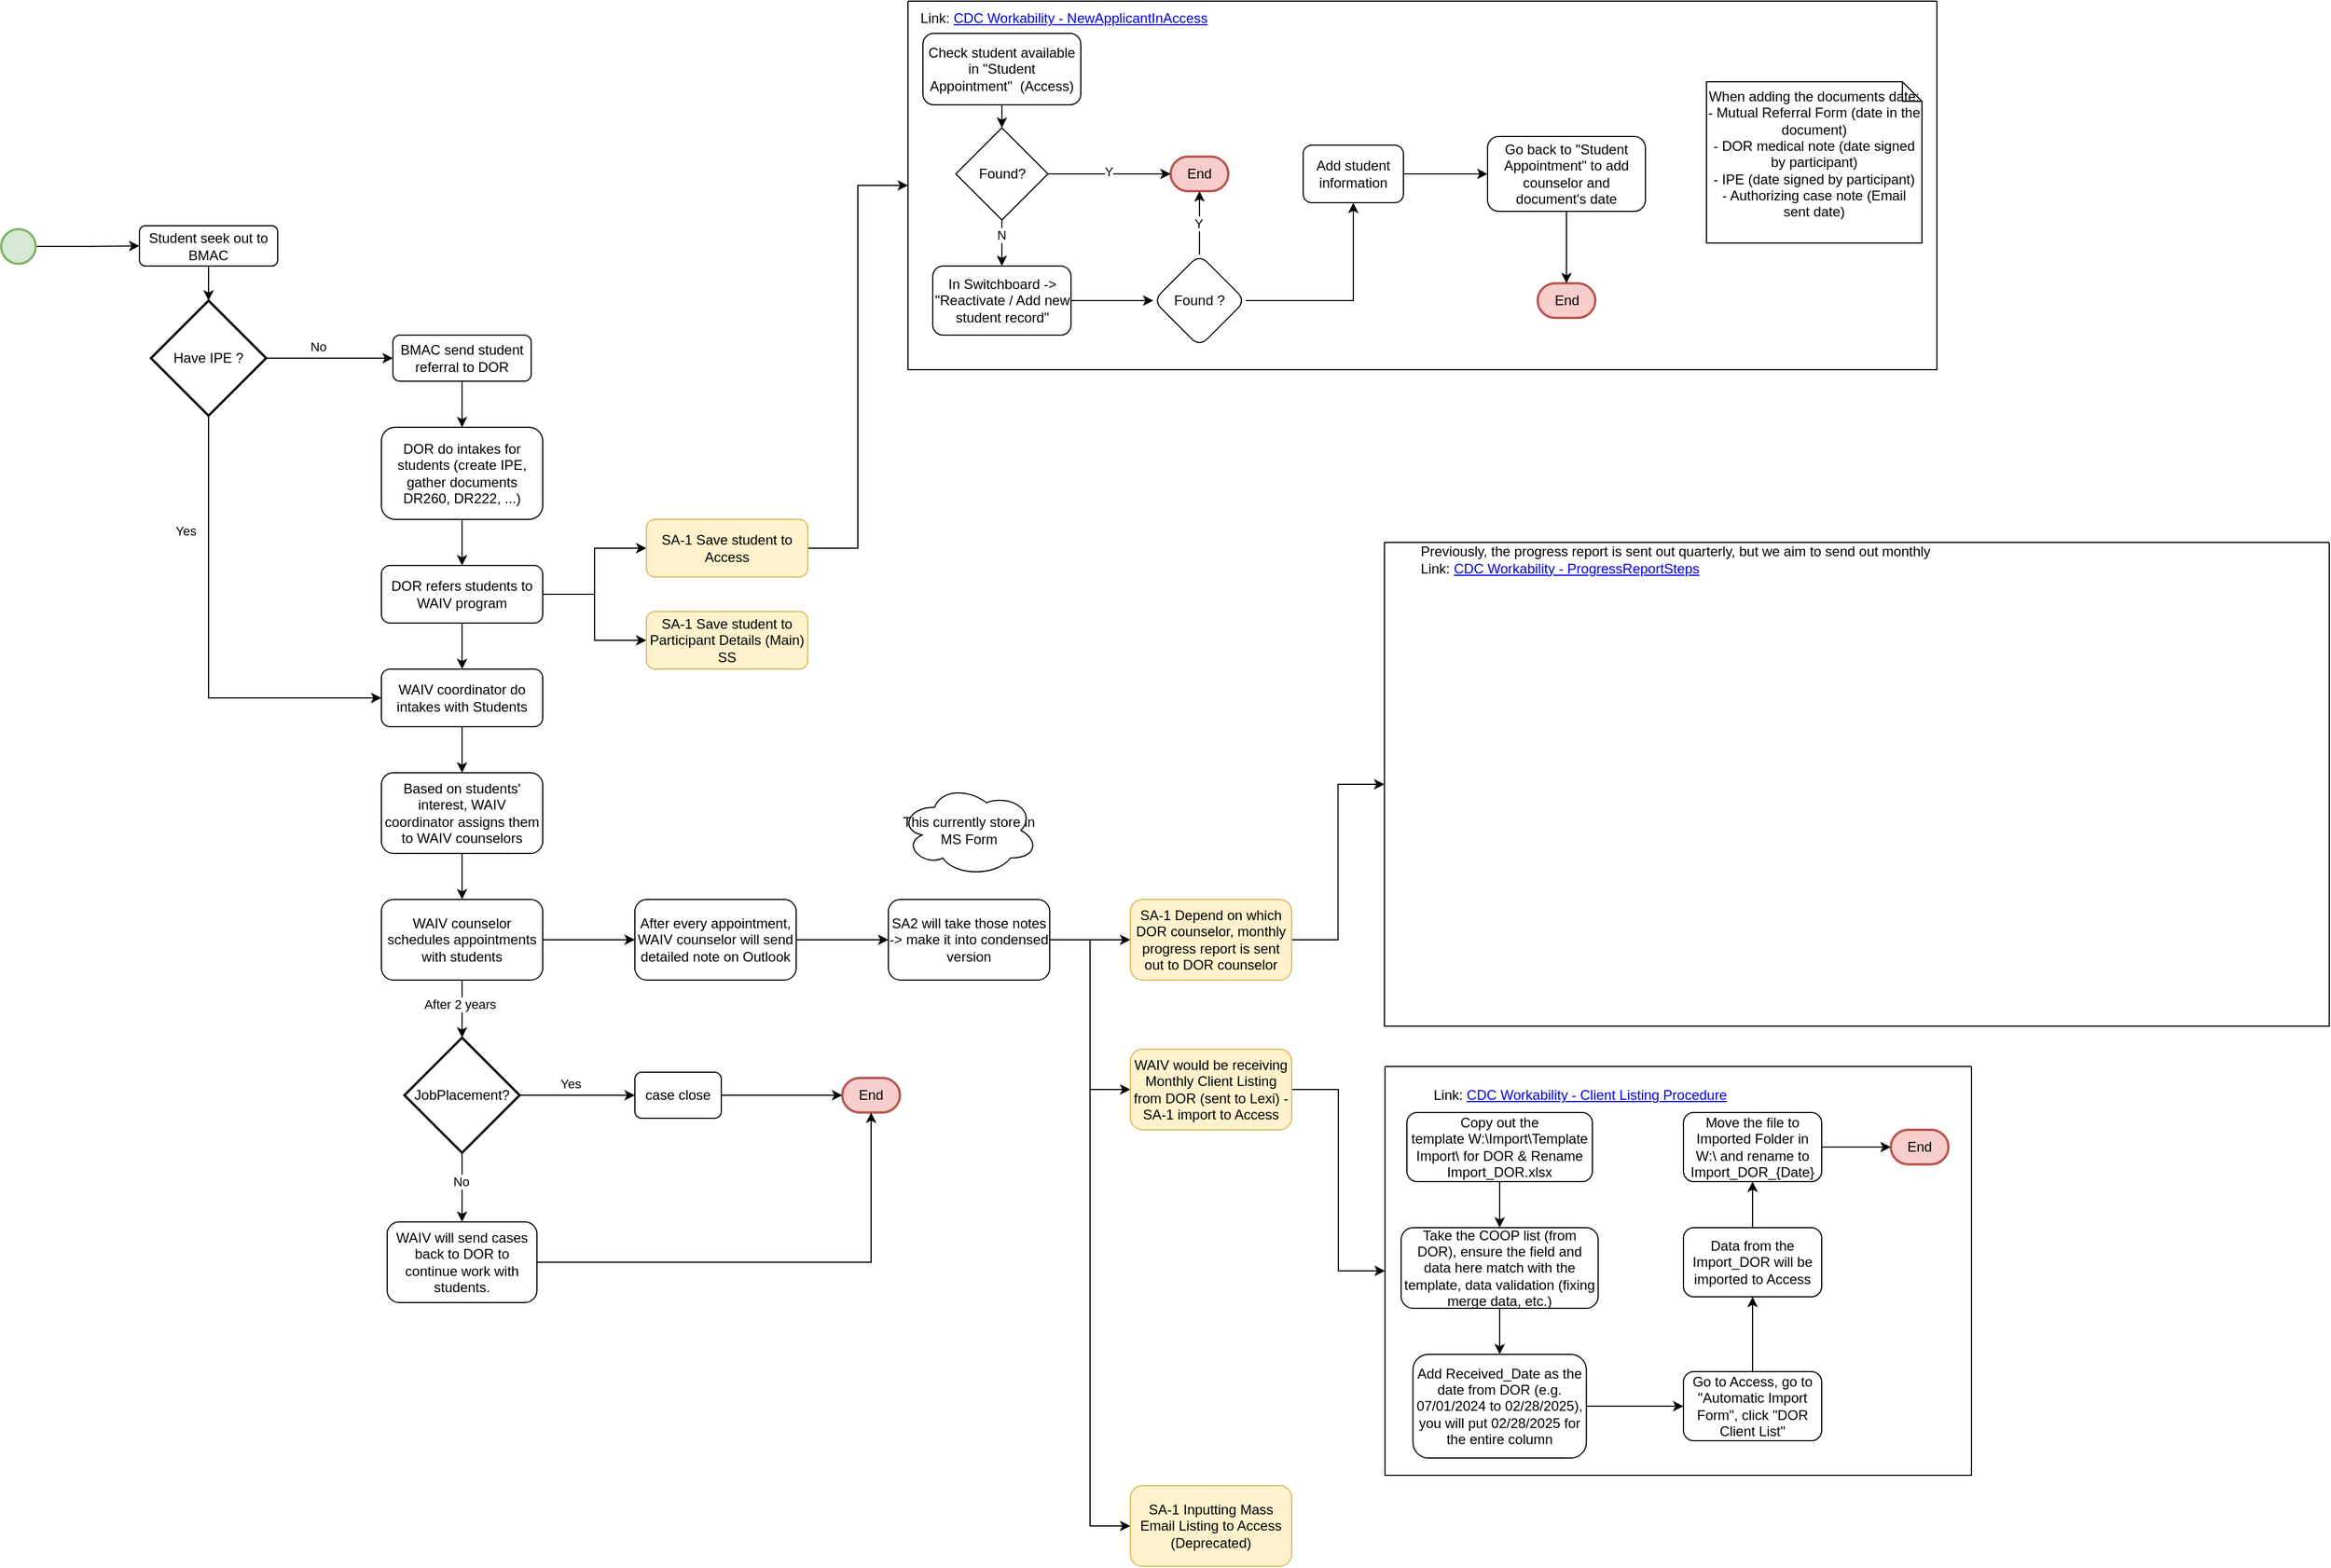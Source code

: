 <mxfile version="26.2.12">
  <diagram id="C5RBs43oDa-KdzZeNtuy" name="Page-1">
    <mxGraphModel dx="1420" dy="1955" grid="1" gridSize="10" guides="1" tooltips="1" connect="1" arrows="1" fold="1" page="1" pageScale="1" pageWidth="827" pageHeight="1169" math="0" shadow="0">
      <root>
        <mxCell id="WIyWlLk6GJQsqaUBKTNV-0" />
        <mxCell id="WIyWlLk6GJQsqaUBKTNV-1" parent="WIyWlLk6GJQsqaUBKTNV-0" />
        <mxCell id="_nmG_EsVDidJPEz30VU9-44" style="edgeStyle=orthogonalEdgeStyle;rounded=0;orthogonalLoop=1;jettySize=auto;html=1;exitX=0.5;exitY=1;exitDx=0;exitDy=0;entryX=0.5;entryY=0;entryDx=0;entryDy=0;" parent="WIyWlLk6GJQsqaUBKTNV-1" source="WIyWlLk6GJQsqaUBKTNV-3" target="_nmG_EsVDidJPEz30VU9-4" edge="1">
          <mxGeometry relative="1" as="geometry" />
        </mxCell>
        <mxCell id="WIyWlLk6GJQsqaUBKTNV-3" value="BMAC send student referral to DOR" style="rounded=1;whiteSpace=wrap;html=1;fontSize=12;glass=0;strokeWidth=1;shadow=0;" parent="WIyWlLk6GJQsqaUBKTNV-1" vertex="1">
          <mxGeometry x="380" y="100" width="120" height="40" as="geometry" />
        </mxCell>
        <mxCell id="_nmG_EsVDidJPEz30VU9-3" style="edgeStyle=orthogonalEdgeStyle;rounded=0;orthogonalLoop=1;jettySize=auto;html=1;exitX=1;exitY=0.5;exitDx=0;exitDy=0;exitPerimeter=0;entryX=0;entryY=0.5;entryDx=0;entryDy=0;" parent="WIyWlLk6GJQsqaUBKTNV-1" source="_nmG_EsVDidJPEz30VU9-0" target="_nmG_EsVDidJPEz30VU9-1" edge="1">
          <mxGeometry relative="1" as="geometry" />
        </mxCell>
        <mxCell id="_nmG_EsVDidJPEz30VU9-0" value="" style="strokeWidth=2;html=1;shape=mxgraph.flowchart.start_2;whiteSpace=wrap;fillColor=#d5e8d4;strokeColor=#82b366;" parent="WIyWlLk6GJQsqaUBKTNV-1" vertex="1">
          <mxGeometry x="40" y="8" width="30" height="30" as="geometry" />
        </mxCell>
        <mxCell id="_nmG_EsVDidJPEz30VU9-1" value="Student seek out to BMAC" style="rounded=1;whiteSpace=wrap;html=1;" parent="WIyWlLk6GJQsqaUBKTNV-1" vertex="1">
          <mxGeometry x="160" y="5" width="120" height="35" as="geometry" />
        </mxCell>
        <mxCell id="_nmG_EsVDidJPEz30VU9-7" value="" style="edgeStyle=orthogonalEdgeStyle;rounded=0;orthogonalLoop=1;jettySize=auto;html=1;" parent="WIyWlLk6GJQsqaUBKTNV-1" source="_nmG_EsVDidJPEz30VU9-4" target="_nmG_EsVDidJPEz30VU9-6" edge="1">
          <mxGeometry relative="1" as="geometry" />
        </mxCell>
        <mxCell id="_nmG_EsVDidJPEz30VU9-4" value="DOR do intakes for students (create IPE, gather documents DR260, DR222, ...)" style="rounded=1;whiteSpace=wrap;html=1;fontSize=12;glass=0;strokeWidth=1;shadow=0;" parent="WIyWlLk6GJQsqaUBKTNV-1" vertex="1">
          <mxGeometry x="370" y="180" width="140" height="80" as="geometry" />
        </mxCell>
        <mxCell id="_nmG_EsVDidJPEz30VU9-9" value="" style="edgeStyle=orthogonalEdgeStyle;rounded=0;orthogonalLoop=1;jettySize=auto;html=1;" parent="WIyWlLk6GJQsqaUBKTNV-1" source="_nmG_EsVDidJPEz30VU9-6" target="_nmG_EsVDidJPEz30VU9-8" edge="1">
          <mxGeometry relative="1" as="geometry" />
        </mxCell>
        <mxCell id="ooBP4RP4iMkbLxyPNMtn-1" style="edgeStyle=orthogonalEdgeStyle;rounded=0;orthogonalLoop=1;jettySize=auto;html=1;exitX=1;exitY=0.5;exitDx=0;exitDy=0;" parent="WIyWlLk6GJQsqaUBKTNV-1" source="_nmG_EsVDidJPEz30VU9-6" target="_nmG_EsVDidJPEz30VU9-11" edge="1">
          <mxGeometry relative="1" as="geometry" />
        </mxCell>
        <mxCell id="ooBP4RP4iMkbLxyPNMtn-2" style="edgeStyle=orthogonalEdgeStyle;rounded=0;orthogonalLoop=1;jettySize=auto;html=1;exitX=1;exitY=0.5;exitDx=0;exitDy=0;" parent="WIyWlLk6GJQsqaUBKTNV-1" source="_nmG_EsVDidJPEz30VU9-6" target="ooBP4RP4iMkbLxyPNMtn-0" edge="1">
          <mxGeometry relative="1" as="geometry" />
        </mxCell>
        <mxCell id="_nmG_EsVDidJPEz30VU9-6" value="DOR refers students to WAIV program" style="rounded=1;whiteSpace=wrap;html=1;fontSize=12;glass=0;strokeWidth=1;shadow=0;" parent="WIyWlLk6GJQsqaUBKTNV-1" vertex="1">
          <mxGeometry x="370" y="300" width="140" height="50" as="geometry" />
        </mxCell>
        <mxCell id="_nmG_EsVDidJPEz30VU9-14" value="" style="edgeStyle=orthogonalEdgeStyle;rounded=0;orthogonalLoop=1;jettySize=auto;html=1;" parent="WIyWlLk6GJQsqaUBKTNV-1" source="_nmG_EsVDidJPEz30VU9-8" target="_nmG_EsVDidJPEz30VU9-13" edge="1">
          <mxGeometry relative="1" as="geometry" />
        </mxCell>
        <mxCell id="_nmG_EsVDidJPEz30VU9-8" value="WAIV coordinator do intakes with Students" style="rounded=1;whiteSpace=wrap;html=1;fontSize=12;glass=0;strokeWidth=1;shadow=0;" parent="WIyWlLk6GJQsqaUBKTNV-1" vertex="1">
          <mxGeometry x="370" y="390" width="140" height="50" as="geometry" />
        </mxCell>
        <mxCell id="ooBP4RP4iMkbLxyPNMtn-10" style="edgeStyle=orthogonalEdgeStyle;rounded=0;orthogonalLoop=1;jettySize=auto;html=1;exitX=1;exitY=0.5;exitDx=0;exitDy=0;entryX=0;entryY=0.5;entryDx=0;entryDy=0;" parent="WIyWlLk6GJQsqaUBKTNV-1" source="_nmG_EsVDidJPEz30VU9-11" target="ooBP4RP4iMkbLxyPNMtn-3" edge="1">
          <mxGeometry relative="1" as="geometry" />
        </mxCell>
        <mxCell id="_nmG_EsVDidJPEz30VU9-11" value="SA-1 Save student to Access" style="rounded=1;whiteSpace=wrap;html=1;fontSize=12;glass=0;strokeWidth=1;shadow=0;fillColor=#fff2cc;strokeColor=#d6b656;" parent="WIyWlLk6GJQsqaUBKTNV-1" vertex="1">
          <mxGeometry x="600" y="260" width="140" height="50" as="geometry" />
        </mxCell>
        <mxCell id="_nmG_EsVDidJPEz30VU9-16" value="" style="edgeStyle=orthogonalEdgeStyle;rounded=0;orthogonalLoop=1;jettySize=auto;html=1;" parent="WIyWlLk6GJQsqaUBKTNV-1" source="_nmG_EsVDidJPEz30VU9-13" target="_nmG_EsVDidJPEz30VU9-15" edge="1">
          <mxGeometry relative="1" as="geometry" />
        </mxCell>
        <mxCell id="_nmG_EsVDidJPEz30VU9-13" value="Based on students&#39; interest, WAIV coordinator assigns them to WAIV counselors" style="rounded=1;whiteSpace=wrap;html=1;fontSize=12;glass=0;strokeWidth=1;shadow=0;" parent="WIyWlLk6GJQsqaUBKTNV-1" vertex="1">
          <mxGeometry x="370" y="480" width="140" height="70" as="geometry" />
        </mxCell>
        <mxCell id="_nmG_EsVDidJPEz30VU9-18" value="" style="edgeStyle=orthogonalEdgeStyle;rounded=0;orthogonalLoop=1;jettySize=auto;html=1;" parent="WIyWlLk6GJQsqaUBKTNV-1" source="_nmG_EsVDidJPEz30VU9-15" target="_nmG_EsVDidJPEz30VU9-17" edge="1">
          <mxGeometry relative="1" as="geometry" />
        </mxCell>
        <mxCell id="_nmG_EsVDidJPEz30VU9-15" value="WAIV counselor schedules appointments with students" style="rounded=1;whiteSpace=wrap;html=1;fontSize=12;glass=0;strokeWidth=1;shadow=0;" parent="WIyWlLk6GJQsqaUBKTNV-1" vertex="1">
          <mxGeometry x="370" y="590" width="140" height="70" as="geometry" />
        </mxCell>
        <mxCell id="_nmG_EsVDidJPEz30VU9-20" value="" style="edgeStyle=orthogonalEdgeStyle;rounded=0;orthogonalLoop=1;jettySize=auto;html=1;" parent="WIyWlLk6GJQsqaUBKTNV-1" source="_nmG_EsVDidJPEz30VU9-17" target="_nmG_EsVDidJPEz30VU9-19" edge="1">
          <mxGeometry relative="1" as="geometry" />
        </mxCell>
        <mxCell id="_nmG_EsVDidJPEz30VU9-17" value="After every appointment, WAIV counselor will send detailed note on Outlook" style="rounded=1;whiteSpace=wrap;html=1;fontSize=12;glass=0;strokeWidth=1;shadow=0;" parent="WIyWlLk6GJQsqaUBKTNV-1" vertex="1">
          <mxGeometry x="590" y="590" width="140" height="70" as="geometry" />
        </mxCell>
        <mxCell id="_nmG_EsVDidJPEz30VU9-27" style="edgeStyle=orthogonalEdgeStyle;rounded=0;orthogonalLoop=1;jettySize=auto;html=1;exitX=1;exitY=0.5;exitDx=0;exitDy=0;" parent="WIyWlLk6GJQsqaUBKTNV-1" source="_nmG_EsVDidJPEz30VU9-19" target="_nmG_EsVDidJPEz30VU9-25" edge="1">
          <mxGeometry relative="1" as="geometry" />
        </mxCell>
        <mxCell id="ooBP4RP4iMkbLxyPNMtn-36" style="edgeStyle=orthogonalEdgeStyle;rounded=0;orthogonalLoop=1;jettySize=auto;html=1;exitX=1;exitY=0.5;exitDx=0;exitDy=0;entryX=0;entryY=0.5;entryDx=0;entryDy=0;" parent="WIyWlLk6GJQsqaUBKTNV-1" source="_nmG_EsVDidJPEz30VU9-19" target="ooBP4RP4iMkbLxyPNMtn-35" edge="1">
          <mxGeometry relative="1" as="geometry" />
        </mxCell>
        <mxCell id="qoVnW_M60Oqj22QmO2t5-1" style="edgeStyle=orthogonalEdgeStyle;rounded=0;orthogonalLoop=1;jettySize=auto;html=1;exitX=1;exitY=0.5;exitDx=0;exitDy=0;entryX=0;entryY=0.5;entryDx=0;entryDy=0;" edge="1" parent="WIyWlLk6GJQsqaUBKTNV-1" source="_nmG_EsVDidJPEz30VU9-19" target="qoVnW_M60Oqj22QmO2t5-0">
          <mxGeometry relative="1" as="geometry" />
        </mxCell>
        <mxCell id="_nmG_EsVDidJPEz30VU9-19" value="SA2 will take those notes -&amp;gt; make it into condensed version" style="rounded=1;whiteSpace=wrap;html=1;fontSize=12;glass=0;strokeWidth=1;shadow=0;" parent="WIyWlLk6GJQsqaUBKTNV-1" vertex="1">
          <mxGeometry x="810" y="590" width="140" height="70" as="geometry" />
        </mxCell>
        <mxCell id="_nmG_EsVDidJPEz30VU9-21" value="case close" style="rounded=1;whiteSpace=wrap;html=1;fontSize=12;glass=0;strokeWidth=1;shadow=0;" parent="WIyWlLk6GJQsqaUBKTNV-1" vertex="1">
          <mxGeometry x="590" y="740" width="75" height="40" as="geometry" />
        </mxCell>
        <mxCell id="ooBP4RP4iMkbLxyPNMtn-38" style="edgeStyle=orthogonalEdgeStyle;rounded=0;orthogonalLoop=1;jettySize=auto;html=1;exitX=1;exitY=0.5;exitDx=0;exitDy=0;entryX=0;entryY=0.5;entryDx=0;entryDy=0;" parent="WIyWlLk6GJQsqaUBKTNV-1" source="_nmG_EsVDidJPEz30VU9-25" target="ooBP4RP4iMkbLxyPNMtn-31" edge="1">
          <mxGeometry relative="1" as="geometry" />
        </mxCell>
        <mxCell id="_nmG_EsVDidJPEz30VU9-25" value="SA-1 Depend on which DOR counselor, monthly progress report is sent out to DOR counselor" style="rounded=1;whiteSpace=wrap;html=1;fontSize=12;glass=0;strokeWidth=1;shadow=0;fillColor=#fff2cc;strokeColor=#d6b656;" parent="WIyWlLk6GJQsqaUBKTNV-1" vertex="1">
          <mxGeometry x="1020" y="590" width="140" height="70" as="geometry" />
        </mxCell>
        <mxCell id="_nmG_EsVDidJPEz30VU9-31" value="" style="edgeStyle=orthogonalEdgeStyle;rounded=0;orthogonalLoop=1;jettySize=auto;html=1;entryX=0;entryY=0.5;entryDx=0;entryDy=0;" parent="WIyWlLk6GJQsqaUBKTNV-1" source="_nmG_EsVDidJPEz30VU9-28" target="_nmG_EsVDidJPEz30VU9-21" edge="1">
          <mxGeometry relative="1" as="geometry">
            <mxPoint x="590" y="750" as="targetPoint" />
          </mxGeometry>
        </mxCell>
        <mxCell id="_nmG_EsVDidJPEz30VU9-32" value="Yes" style="edgeLabel;html=1;align=center;verticalAlign=middle;resizable=0;points=[];" parent="_nmG_EsVDidJPEz30VU9-31" vertex="1" connectable="0">
          <mxGeometry x="-0.12" relative="1" as="geometry">
            <mxPoint y="-10" as="offset" />
          </mxGeometry>
        </mxCell>
        <mxCell id="_nmG_EsVDidJPEz30VU9-34" style="edgeStyle=orthogonalEdgeStyle;rounded=0;orthogonalLoop=1;jettySize=auto;html=1;exitX=0.5;exitY=1;exitDx=0;exitDy=0;exitPerimeter=0;entryX=0.5;entryY=0;entryDx=0;entryDy=0;" parent="WIyWlLk6GJQsqaUBKTNV-1" source="_nmG_EsVDidJPEz30VU9-28" target="_nmG_EsVDidJPEz30VU9-33" edge="1">
          <mxGeometry relative="1" as="geometry" />
        </mxCell>
        <mxCell id="_nmG_EsVDidJPEz30VU9-37" value="No" style="edgeLabel;html=1;align=center;verticalAlign=middle;resizable=0;points=[];" parent="_nmG_EsVDidJPEz30VU9-34" vertex="1" connectable="0">
          <mxGeometry x="-0.167" y="-1" relative="1" as="geometry">
            <mxPoint as="offset" />
          </mxGeometry>
        </mxCell>
        <mxCell id="_nmG_EsVDidJPEz30VU9-28" value="JobPlacement?" style="strokeWidth=2;html=1;shape=mxgraph.flowchart.decision;whiteSpace=wrap;" parent="WIyWlLk6GJQsqaUBKTNV-1" vertex="1">
          <mxGeometry x="390" y="710" width="100" height="100" as="geometry" />
        </mxCell>
        <mxCell id="_nmG_EsVDidJPEz30VU9-29" style="edgeStyle=orthogonalEdgeStyle;rounded=0;orthogonalLoop=1;jettySize=auto;html=1;exitX=0.5;exitY=1;exitDx=0;exitDy=0;entryX=0.5;entryY=0;entryDx=0;entryDy=0;entryPerimeter=0;" parent="WIyWlLk6GJQsqaUBKTNV-1" source="_nmG_EsVDidJPEz30VU9-15" target="_nmG_EsVDidJPEz30VU9-28" edge="1">
          <mxGeometry relative="1" as="geometry" />
        </mxCell>
        <mxCell id="_nmG_EsVDidJPEz30VU9-39" value="After 2 years" style="edgeLabel;html=1;align=center;verticalAlign=middle;resizable=0;points=[];" parent="_nmG_EsVDidJPEz30VU9-29" vertex="1" connectable="0">
          <mxGeometry x="-0.16" y="-2" relative="1" as="geometry">
            <mxPoint as="offset" />
          </mxGeometry>
        </mxCell>
        <mxCell id="_nmG_EsVDidJPEz30VU9-33" value="WAIV will send cases back to DOR to continue work with students." style="rounded=1;whiteSpace=wrap;html=1;" parent="WIyWlLk6GJQsqaUBKTNV-1" vertex="1">
          <mxGeometry x="375" y="870" width="130" height="70" as="geometry" />
        </mxCell>
        <mxCell id="_nmG_EsVDidJPEz30VU9-35" value="End" style="strokeWidth=2;html=1;shape=mxgraph.flowchart.terminator;whiteSpace=wrap;fillColor=#f8cecc;strokeColor=#b85450;" parent="WIyWlLk6GJQsqaUBKTNV-1" vertex="1">
          <mxGeometry x="770" y="745" width="50" height="30" as="geometry" />
        </mxCell>
        <mxCell id="_nmG_EsVDidJPEz30VU9-36" style="edgeStyle=orthogonalEdgeStyle;rounded=0;orthogonalLoop=1;jettySize=auto;html=1;exitX=1;exitY=0.5;exitDx=0;exitDy=0;entryX=0;entryY=0.5;entryDx=0;entryDy=0;entryPerimeter=0;" parent="WIyWlLk6GJQsqaUBKTNV-1" source="_nmG_EsVDidJPEz30VU9-21" target="_nmG_EsVDidJPEz30VU9-35" edge="1">
          <mxGeometry relative="1" as="geometry" />
        </mxCell>
        <mxCell id="_nmG_EsVDidJPEz30VU9-38" style="edgeStyle=orthogonalEdgeStyle;rounded=0;orthogonalLoop=1;jettySize=auto;html=1;exitX=1;exitY=0.5;exitDx=0;exitDy=0;entryX=0.5;entryY=1;entryDx=0;entryDy=0;entryPerimeter=0;" parent="WIyWlLk6GJQsqaUBKTNV-1" source="_nmG_EsVDidJPEz30VU9-33" target="_nmG_EsVDidJPEz30VU9-35" edge="1">
          <mxGeometry relative="1" as="geometry" />
        </mxCell>
        <mxCell id="_nmG_EsVDidJPEz30VU9-40" value="This currently store in MS Form" style="ellipse;shape=cloud;whiteSpace=wrap;html=1;" parent="WIyWlLk6GJQsqaUBKTNV-1" vertex="1">
          <mxGeometry x="820" y="490" width="120" height="80" as="geometry" />
        </mxCell>
        <mxCell id="_nmG_EsVDidJPEz30VU9-43" style="edgeStyle=orthogonalEdgeStyle;rounded=0;orthogonalLoop=1;jettySize=auto;html=1;exitX=1;exitY=0.5;exitDx=0;exitDy=0;exitPerimeter=0;entryX=0;entryY=0.5;entryDx=0;entryDy=0;" parent="WIyWlLk6GJQsqaUBKTNV-1" source="_nmG_EsVDidJPEz30VU9-41" target="WIyWlLk6GJQsqaUBKTNV-3" edge="1">
          <mxGeometry relative="1" as="geometry" />
        </mxCell>
        <mxCell id="_nmG_EsVDidJPEz30VU9-45" value="No" style="edgeLabel;html=1;align=center;verticalAlign=middle;resizable=0;points=[];" parent="_nmG_EsVDidJPEz30VU9-43" vertex="1" connectable="0">
          <mxGeometry x="-0.178" y="-1" relative="1" as="geometry">
            <mxPoint y="-11" as="offset" />
          </mxGeometry>
        </mxCell>
        <mxCell id="_nmG_EsVDidJPEz30VU9-46" style="edgeStyle=orthogonalEdgeStyle;rounded=0;orthogonalLoop=1;jettySize=auto;html=1;exitX=0.5;exitY=1;exitDx=0;exitDy=0;exitPerimeter=0;entryX=0;entryY=0.5;entryDx=0;entryDy=0;" parent="WIyWlLk6GJQsqaUBKTNV-1" source="_nmG_EsVDidJPEz30VU9-41" target="_nmG_EsVDidJPEz30VU9-8" edge="1">
          <mxGeometry relative="1" as="geometry" />
        </mxCell>
        <mxCell id="_nmG_EsVDidJPEz30VU9-47" value="Yes" style="edgeLabel;html=1;align=center;verticalAlign=middle;resizable=0;points=[];" parent="_nmG_EsVDidJPEz30VU9-46" vertex="1" connectable="0">
          <mxGeometry x="-0.493" y="-1" relative="1" as="geometry">
            <mxPoint x="-19" as="offset" />
          </mxGeometry>
        </mxCell>
        <mxCell id="_nmG_EsVDidJPEz30VU9-41" value="Have IPE ?" style="strokeWidth=2;html=1;shape=mxgraph.flowchart.decision;whiteSpace=wrap;" parent="WIyWlLk6GJQsqaUBKTNV-1" vertex="1">
          <mxGeometry x="170" y="70" width="100" height="100" as="geometry" />
        </mxCell>
        <mxCell id="_nmG_EsVDidJPEz30VU9-42" style="edgeStyle=orthogonalEdgeStyle;rounded=0;orthogonalLoop=1;jettySize=auto;html=1;exitX=0.5;exitY=1;exitDx=0;exitDy=0;entryX=0.5;entryY=0;entryDx=0;entryDy=0;entryPerimeter=0;" parent="WIyWlLk6GJQsqaUBKTNV-1" source="_nmG_EsVDidJPEz30VU9-1" target="_nmG_EsVDidJPEz30VU9-41" edge="1">
          <mxGeometry relative="1" as="geometry" />
        </mxCell>
        <mxCell id="ooBP4RP4iMkbLxyPNMtn-0" value="SA-1 Save student to Participant Details (Main) SS" style="rounded=1;whiteSpace=wrap;html=1;fontSize=12;glass=0;strokeWidth=1;shadow=0;fillColor=#fff2cc;strokeColor=#d6b656;" parent="WIyWlLk6GJQsqaUBKTNV-1" vertex="1">
          <mxGeometry x="600" y="340" width="140" height="50" as="geometry" />
        </mxCell>
        <mxCell id="ooBP4RP4iMkbLxyPNMtn-3" value="" style="swimlane;startSize=0;" parent="WIyWlLk6GJQsqaUBKTNV-1" vertex="1">
          <mxGeometry x="827" y="-190" width="893" height="320" as="geometry" />
        </mxCell>
        <mxCell id="ooBP4RP4iMkbLxyPNMtn-4" value="Link:&amp;nbsp;&lt;a href=&quot;https://csulb.sharepoint.com/sites/CDC-Workability/Wiki/NewApplicantInAccess.aspx&quot;&gt;CDC Workability - NewApplicantInAccess&lt;/a&gt;" style="text;html=1;align=center;verticalAlign=middle;resizable=0;points=[];autosize=1;strokeColor=none;fillColor=none;" parent="ooBP4RP4iMkbLxyPNMtn-3" vertex="1">
          <mxGeometry width="270" height="30" as="geometry" />
        </mxCell>
        <mxCell id="ooBP4RP4iMkbLxyPNMtn-7" style="edgeStyle=orthogonalEdgeStyle;rounded=0;orthogonalLoop=1;jettySize=auto;html=1;exitX=0.5;exitY=1;exitDx=0;exitDy=0;entryX=0.5;entryY=0;entryDx=0;entryDy=0;" parent="ooBP4RP4iMkbLxyPNMtn-3" source="ooBP4RP4iMkbLxyPNMtn-5" target="ooBP4RP4iMkbLxyPNMtn-6" edge="1">
          <mxGeometry relative="1" as="geometry" />
        </mxCell>
        <mxCell id="ooBP4RP4iMkbLxyPNMtn-5" value="Check student available in &quot;Student Appointment&quot;&amp;nbsp; (Access)" style="rounded=1;whiteSpace=wrap;html=1;" parent="ooBP4RP4iMkbLxyPNMtn-3" vertex="1">
          <mxGeometry x="13" y="28" width="137" height="62" as="geometry" />
        </mxCell>
        <mxCell id="ooBP4RP4iMkbLxyPNMtn-13" style="edgeStyle=orthogonalEdgeStyle;rounded=0;orthogonalLoop=1;jettySize=auto;html=1;exitX=0.5;exitY=1;exitDx=0;exitDy=0;" parent="ooBP4RP4iMkbLxyPNMtn-3" source="ooBP4RP4iMkbLxyPNMtn-6" target="ooBP4RP4iMkbLxyPNMtn-11" edge="1">
          <mxGeometry relative="1" as="geometry" />
        </mxCell>
        <mxCell id="ooBP4RP4iMkbLxyPNMtn-14" value="N" style="edgeLabel;html=1;align=center;verticalAlign=middle;resizable=0;points=[];" parent="ooBP4RP4iMkbLxyPNMtn-13" vertex="1" connectable="0">
          <mxGeometry x="-0.35" y="-1" relative="1" as="geometry">
            <mxPoint as="offset" />
          </mxGeometry>
        </mxCell>
        <mxCell id="ooBP4RP4iMkbLxyPNMtn-6" value="Found?" style="rhombus;whiteSpace=wrap;html=1;" parent="ooBP4RP4iMkbLxyPNMtn-3" vertex="1">
          <mxGeometry x="41.5" y="110" width="80" height="80" as="geometry" />
        </mxCell>
        <mxCell id="ooBP4RP4iMkbLxyPNMtn-8" value="End" style="strokeWidth=2;html=1;shape=mxgraph.flowchart.terminator;whiteSpace=wrap;fillColor=#f8cecc;strokeColor=#b85450;" parent="ooBP4RP4iMkbLxyPNMtn-3" vertex="1">
          <mxGeometry x="228" y="135" width="50" height="30" as="geometry" />
        </mxCell>
        <mxCell id="ooBP4RP4iMkbLxyPNMtn-9" style="edgeStyle=orthogonalEdgeStyle;rounded=0;orthogonalLoop=1;jettySize=auto;html=1;exitX=1;exitY=0.5;exitDx=0;exitDy=0;entryX=0;entryY=0.5;entryDx=0;entryDy=0;entryPerimeter=0;" parent="ooBP4RP4iMkbLxyPNMtn-3" source="ooBP4RP4iMkbLxyPNMtn-6" target="ooBP4RP4iMkbLxyPNMtn-8" edge="1">
          <mxGeometry relative="1" as="geometry" />
        </mxCell>
        <mxCell id="ooBP4RP4iMkbLxyPNMtn-12" value="Y" style="edgeLabel;html=1;align=center;verticalAlign=middle;resizable=0;points=[];" parent="ooBP4RP4iMkbLxyPNMtn-9" vertex="1" connectable="0">
          <mxGeometry x="-0.041" y="2" relative="1" as="geometry">
            <mxPoint x="1" as="offset" />
          </mxGeometry>
        </mxCell>
        <mxCell id="ooBP4RP4iMkbLxyPNMtn-18" value="" style="edgeStyle=orthogonalEdgeStyle;rounded=0;orthogonalLoop=1;jettySize=auto;html=1;" parent="ooBP4RP4iMkbLxyPNMtn-3" source="ooBP4RP4iMkbLxyPNMtn-11" target="ooBP4RP4iMkbLxyPNMtn-17" edge="1">
          <mxGeometry relative="1" as="geometry" />
        </mxCell>
        <mxCell id="ooBP4RP4iMkbLxyPNMtn-11" value="In Switchboard -&amp;gt; &quot;Reactivate / Add new student record&quot;" style="rounded=1;whiteSpace=wrap;html=1;" parent="ooBP4RP4iMkbLxyPNMtn-3" vertex="1">
          <mxGeometry x="21.5" y="230" width="120" height="60" as="geometry" />
        </mxCell>
        <mxCell id="ooBP4RP4iMkbLxyPNMtn-22" value="" style="edgeStyle=orthogonalEdgeStyle;rounded=0;orthogonalLoop=1;jettySize=auto;html=1;" parent="ooBP4RP4iMkbLxyPNMtn-3" source="ooBP4RP4iMkbLxyPNMtn-17" target="ooBP4RP4iMkbLxyPNMtn-21" edge="1">
          <mxGeometry relative="1" as="geometry" />
        </mxCell>
        <mxCell id="ooBP4RP4iMkbLxyPNMtn-17" value="Found ?" style="rhombus;whiteSpace=wrap;html=1;rounded=1;" parent="ooBP4RP4iMkbLxyPNMtn-3" vertex="1">
          <mxGeometry x="213" y="220" width="80" height="80" as="geometry" />
        </mxCell>
        <mxCell id="ooBP4RP4iMkbLxyPNMtn-19" style="edgeStyle=orthogonalEdgeStyle;rounded=0;orthogonalLoop=1;jettySize=auto;html=1;exitX=0.5;exitY=0;exitDx=0;exitDy=0;entryX=0.5;entryY=1;entryDx=0;entryDy=0;entryPerimeter=0;" parent="ooBP4RP4iMkbLxyPNMtn-3" source="ooBP4RP4iMkbLxyPNMtn-17" target="ooBP4RP4iMkbLxyPNMtn-8" edge="1">
          <mxGeometry relative="1" as="geometry" />
        </mxCell>
        <mxCell id="ooBP4RP4iMkbLxyPNMtn-20" value="Y" style="edgeLabel;html=1;align=center;verticalAlign=middle;resizable=0;points=[];" parent="ooBP4RP4iMkbLxyPNMtn-19" vertex="1" connectable="0">
          <mxGeometry x="-0.018" y="1" relative="1" as="geometry">
            <mxPoint as="offset" />
          </mxGeometry>
        </mxCell>
        <mxCell id="ooBP4RP4iMkbLxyPNMtn-24" value="" style="edgeStyle=orthogonalEdgeStyle;rounded=0;orthogonalLoop=1;jettySize=auto;html=1;" parent="ooBP4RP4iMkbLxyPNMtn-3" source="ooBP4RP4iMkbLxyPNMtn-21" target="ooBP4RP4iMkbLxyPNMtn-23" edge="1">
          <mxGeometry relative="1" as="geometry" />
        </mxCell>
        <mxCell id="ooBP4RP4iMkbLxyPNMtn-21" value="Add student information" style="whiteSpace=wrap;html=1;rounded=1;" parent="ooBP4RP4iMkbLxyPNMtn-3" vertex="1">
          <mxGeometry x="343" y="125" width="87" height="50" as="geometry" />
        </mxCell>
        <mxCell id="ooBP4RP4iMkbLxyPNMtn-23" value="Go back to &quot;Student Appointment&quot; to add counselor and document&#39;s date" style="whiteSpace=wrap;html=1;rounded=1;" parent="ooBP4RP4iMkbLxyPNMtn-3" vertex="1">
          <mxGeometry x="503" y="117.5" width="137" height="65" as="geometry" />
        </mxCell>
        <mxCell id="ooBP4RP4iMkbLxyPNMtn-25" value="End" style="strokeWidth=2;html=1;shape=mxgraph.flowchart.terminator;whiteSpace=wrap;fillColor=#f8cecc;strokeColor=#b85450;" parent="ooBP4RP4iMkbLxyPNMtn-3" vertex="1">
          <mxGeometry x="546.5" y="245" width="50" height="30" as="geometry" />
        </mxCell>
        <mxCell id="ooBP4RP4iMkbLxyPNMtn-26" style="edgeStyle=orthogonalEdgeStyle;rounded=0;orthogonalLoop=1;jettySize=auto;html=1;exitX=0.5;exitY=1;exitDx=0;exitDy=0;entryX=0.5;entryY=0;entryDx=0;entryDy=0;entryPerimeter=0;" parent="ooBP4RP4iMkbLxyPNMtn-3" source="ooBP4RP4iMkbLxyPNMtn-23" target="ooBP4RP4iMkbLxyPNMtn-25" edge="1">
          <mxGeometry relative="1" as="geometry" />
        </mxCell>
        <mxCell id="ooBP4RP4iMkbLxyPNMtn-28" value="When adding the documents date:&lt;div&gt;- Mutual Referral Form (date in the document)&lt;/div&gt;&lt;div&gt;- DOR medical note (date signed by participant)&lt;/div&gt;&lt;div&gt;- IPE (date signed by participant)&lt;/div&gt;&lt;div&gt;- Authorizing case note (Email sent date)&lt;/div&gt;&lt;div&gt;&lt;br&gt;&lt;/div&gt;" style="shape=note;whiteSpace=wrap;html=1;backgroundOutline=1;darkOpacity=0.05;size=17;" parent="ooBP4RP4iMkbLxyPNMtn-3" vertex="1">
          <mxGeometry x="693" y="70" width="187" height="140" as="geometry" />
        </mxCell>
        <mxCell id="ooBP4RP4iMkbLxyPNMtn-31" value="" style="swimlane;startSize=0;" parent="WIyWlLk6GJQsqaUBKTNV-1" vertex="1">
          <mxGeometry x="1240.5" y="280" width="820" height="420" as="geometry">
            <mxRectangle x="1241" y="605" width="50" height="40" as="alternateBounds" />
          </mxGeometry>
        </mxCell>
        <mxCell id="ooBP4RP4iMkbLxyPNMtn-33" value="Previously, the progress report is sent out quarterly, but we aim to send out monthly&lt;div&gt;Link:&amp;nbsp;&lt;a href=&quot;https://csulb.sharepoint.com/sites/CDC-Workability/Wiki/ProgressReportSteps.aspx&quot; style=&quot;background-color: transparent;&quot;&gt;CDC Workability - ProgressReportSteps&lt;/a&gt;&lt;/div&gt;" style="text;html=1;align=left;verticalAlign=middle;resizable=0;points=[];autosize=1;strokeColor=none;fillColor=none;" parent="ooBP4RP4iMkbLxyPNMtn-31" vertex="1">
          <mxGeometry x="29.5" y="-5" width="470" height="40" as="geometry" />
        </mxCell>
        <mxCell id="ooBP4RP4iMkbLxyPNMtn-40" style="edgeStyle=orthogonalEdgeStyle;rounded=0;orthogonalLoop=1;jettySize=auto;html=1;exitX=1;exitY=0.5;exitDx=0;exitDy=0;entryX=0;entryY=0.5;entryDx=0;entryDy=0;" parent="WIyWlLk6GJQsqaUBKTNV-1" source="ooBP4RP4iMkbLxyPNMtn-35" target="ooBP4RP4iMkbLxyPNMtn-39" edge="1">
          <mxGeometry relative="1" as="geometry" />
        </mxCell>
        <mxCell id="ooBP4RP4iMkbLxyPNMtn-35" value="WAIV would be receiving Monthly Client Listing from DOR (sent to Lexi) - SA-1 import to Access" style="rounded=1;whiteSpace=wrap;html=1;fontSize=12;glass=0;strokeWidth=1;shadow=0;fillColor=#fff2cc;strokeColor=#d6b656;" parent="WIyWlLk6GJQsqaUBKTNV-1" vertex="1">
          <mxGeometry x="1020" y="720" width="140" height="70" as="geometry" />
        </mxCell>
        <mxCell id="ooBP4RP4iMkbLxyPNMtn-39" value="" style="swimlane;startSize=0;" parent="WIyWlLk6GJQsqaUBKTNV-1" vertex="1">
          <mxGeometry x="1241" y="735" width="509" height="355" as="geometry">
            <mxRectangle x="1241" y="735" width="50" height="40" as="alternateBounds" />
          </mxGeometry>
        </mxCell>
        <mxCell id="ooBP4RP4iMkbLxyPNMtn-41" value="Link:&amp;nbsp;&lt;a href=&quot;https://csulb.sharepoint.com/sites/CDC-Workability/Wiki/Client%20Listing%20Procedure.aspx&quot;&gt;CDC Workability - Client Listing Procedure&lt;/a&gt;" style="text;html=1;align=center;verticalAlign=middle;resizable=0;points=[];autosize=1;strokeColor=none;fillColor=none;" parent="ooBP4RP4iMkbLxyPNMtn-39" vertex="1">
          <mxGeometry x="29" y="10" width="280" height="30" as="geometry" />
        </mxCell>
        <mxCell id="ooBP4RP4iMkbLxyPNMtn-44" value="" style="edgeStyle=orthogonalEdgeStyle;rounded=0;orthogonalLoop=1;jettySize=auto;html=1;" parent="ooBP4RP4iMkbLxyPNMtn-39" source="ooBP4RP4iMkbLxyPNMtn-42" target="ooBP4RP4iMkbLxyPNMtn-43" edge="1">
          <mxGeometry relative="1" as="geometry" />
        </mxCell>
        <mxCell id="ooBP4RP4iMkbLxyPNMtn-42" value="Copy out the template&amp;nbsp;W:\Import\Template Import\ for DOR &amp;amp; Rename Import_DOR.xlsx" style="rounded=1;whiteSpace=wrap;html=1;" parent="ooBP4RP4iMkbLxyPNMtn-39" vertex="1">
          <mxGeometry x="19" y="40" width="161" height="60" as="geometry" />
        </mxCell>
        <mxCell id="ooBP4RP4iMkbLxyPNMtn-46" value="" style="edgeStyle=orthogonalEdgeStyle;rounded=0;orthogonalLoop=1;jettySize=auto;html=1;" parent="ooBP4RP4iMkbLxyPNMtn-39" source="ooBP4RP4iMkbLxyPNMtn-43" target="ooBP4RP4iMkbLxyPNMtn-45" edge="1">
          <mxGeometry relative="1" as="geometry" />
        </mxCell>
        <mxCell id="ooBP4RP4iMkbLxyPNMtn-43" value="Take the COOP list (from DOR), ensure the field and data here match with the template, data validation (fixing merge data, etc.)" style="rounded=1;whiteSpace=wrap;html=1;" parent="ooBP4RP4iMkbLxyPNMtn-39" vertex="1">
          <mxGeometry x="14" y="140" width="171" height="70" as="geometry" />
        </mxCell>
        <mxCell id="ooBP4RP4iMkbLxyPNMtn-48" value="" style="edgeStyle=orthogonalEdgeStyle;rounded=0;orthogonalLoop=1;jettySize=auto;html=1;" parent="ooBP4RP4iMkbLxyPNMtn-39" source="ooBP4RP4iMkbLxyPNMtn-45" target="ooBP4RP4iMkbLxyPNMtn-47" edge="1">
          <mxGeometry relative="1" as="geometry" />
        </mxCell>
        <mxCell id="ooBP4RP4iMkbLxyPNMtn-45" value="Add Received_Date as the date from DOR (e.g. 07/01/2024 to 02/28/2025), you will put 02/28/2025 for the entire column" style="whiteSpace=wrap;html=1;rounded=1;" parent="ooBP4RP4iMkbLxyPNMtn-39" vertex="1">
          <mxGeometry x="24.25" y="250" width="150.5" height="90" as="geometry" />
        </mxCell>
        <mxCell id="ooBP4RP4iMkbLxyPNMtn-50" value="" style="edgeStyle=orthogonalEdgeStyle;rounded=0;orthogonalLoop=1;jettySize=auto;html=1;" parent="ooBP4RP4iMkbLxyPNMtn-39" source="ooBP4RP4iMkbLxyPNMtn-47" target="ooBP4RP4iMkbLxyPNMtn-49" edge="1">
          <mxGeometry relative="1" as="geometry" />
        </mxCell>
        <mxCell id="ooBP4RP4iMkbLxyPNMtn-47" value="Go to Access, go to &quot;Automatic Import Form&quot;, click &quot;DOR Client List&quot;" style="whiteSpace=wrap;html=1;rounded=1;" parent="ooBP4RP4iMkbLxyPNMtn-39" vertex="1">
          <mxGeometry x="259" y="265" width="120" height="60" as="geometry" />
        </mxCell>
        <mxCell id="ooBP4RP4iMkbLxyPNMtn-54" style="edgeStyle=orthogonalEdgeStyle;rounded=0;orthogonalLoop=1;jettySize=auto;html=1;exitX=0.5;exitY=0;exitDx=0;exitDy=0;entryX=0.5;entryY=1;entryDx=0;entryDy=0;" parent="ooBP4RP4iMkbLxyPNMtn-39" source="ooBP4RP4iMkbLxyPNMtn-49" target="ooBP4RP4iMkbLxyPNMtn-53" edge="1">
          <mxGeometry relative="1" as="geometry" />
        </mxCell>
        <mxCell id="ooBP4RP4iMkbLxyPNMtn-49" value="Data from the Import_DOR will be imported to Access" style="whiteSpace=wrap;html=1;rounded=1;" parent="ooBP4RP4iMkbLxyPNMtn-39" vertex="1">
          <mxGeometry x="259" y="140" width="120" height="60" as="geometry" />
        </mxCell>
        <mxCell id="ooBP4RP4iMkbLxyPNMtn-53" value="Move the file to Imported Folder in W:\ and rename to Import_DOR_{Date}" style="whiteSpace=wrap;html=1;rounded=1;" parent="ooBP4RP4iMkbLxyPNMtn-39" vertex="1">
          <mxGeometry x="259" y="40" width="120" height="60" as="geometry" />
        </mxCell>
        <mxCell id="ooBP4RP4iMkbLxyPNMtn-55" value="End" style="strokeWidth=2;html=1;shape=mxgraph.flowchart.terminator;whiteSpace=wrap;fillColor=#f8cecc;strokeColor=#b85450;" parent="ooBP4RP4iMkbLxyPNMtn-39" vertex="1">
          <mxGeometry x="439" y="55" width="50" height="30" as="geometry" />
        </mxCell>
        <mxCell id="ooBP4RP4iMkbLxyPNMtn-56" style="edgeStyle=orthogonalEdgeStyle;rounded=0;orthogonalLoop=1;jettySize=auto;html=1;exitX=1;exitY=0.5;exitDx=0;exitDy=0;entryX=0;entryY=0.5;entryDx=0;entryDy=0;entryPerimeter=0;" parent="ooBP4RP4iMkbLxyPNMtn-39" source="ooBP4RP4iMkbLxyPNMtn-53" target="ooBP4RP4iMkbLxyPNMtn-55" edge="1">
          <mxGeometry relative="1" as="geometry" />
        </mxCell>
        <mxCell id="qoVnW_M60Oqj22QmO2t5-0" value="SA-1 Inputting Mass Email Listing to Access (Deprecated)" style="rounded=1;whiteSpace=wrap;html=1;fontSize=12;glass=0;strokeWidth=1;shadow=0;fillColor=#fff2cc;strokeColor=#d6b656;" vertex="1" parent="WIyWlLk6GJQsqaUBKTNV-1">
          <mxGeometry x="1020" y="1099" width="140" height="70" as="geometry" />
        </mxCell>
      </root>
    </mxGraphModel>
  </diagram>
</mxfile>
